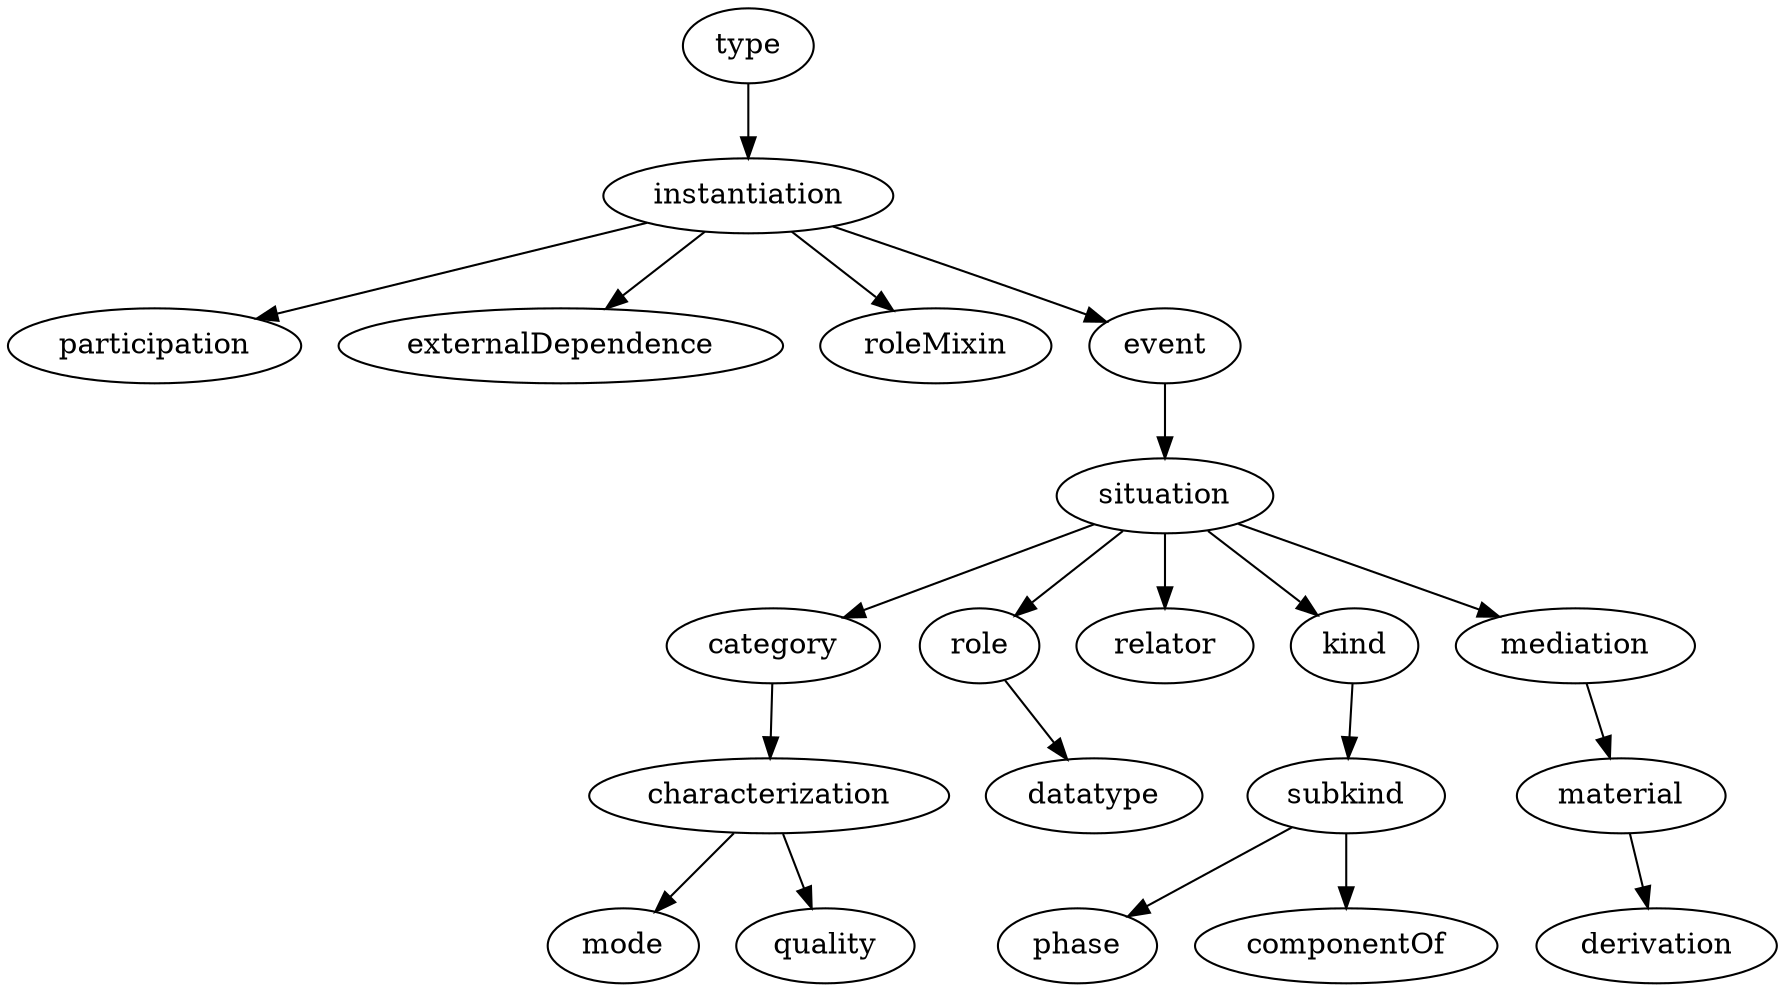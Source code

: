 strict digraph  {
type;
instantiation;
participation;
externalDependence;
roleMixin;
event;
situation;
category;
role;
relator;
kind;
mediation;
characterization;
mode;
quality;
subkind;
phase;
componentOf;
material;
datatype;
derivation;
type -> instantiation;
instantiation -> participation;
instantiation -> externalDependence;
instantiation -> roleMixin;
instantiation -> event;
event -> situation;
situation -> category;
situation -> role;
situation -> relator;
situation -> kind;
situation -> mediation;
category -> characterization;
role -> datatype;
kind -> subkind;
mediation -> material;
characterization -> mode;
characterization -> quality;
subkind -> phase;
subkind -> componentOf;
material -> derivation;
}
